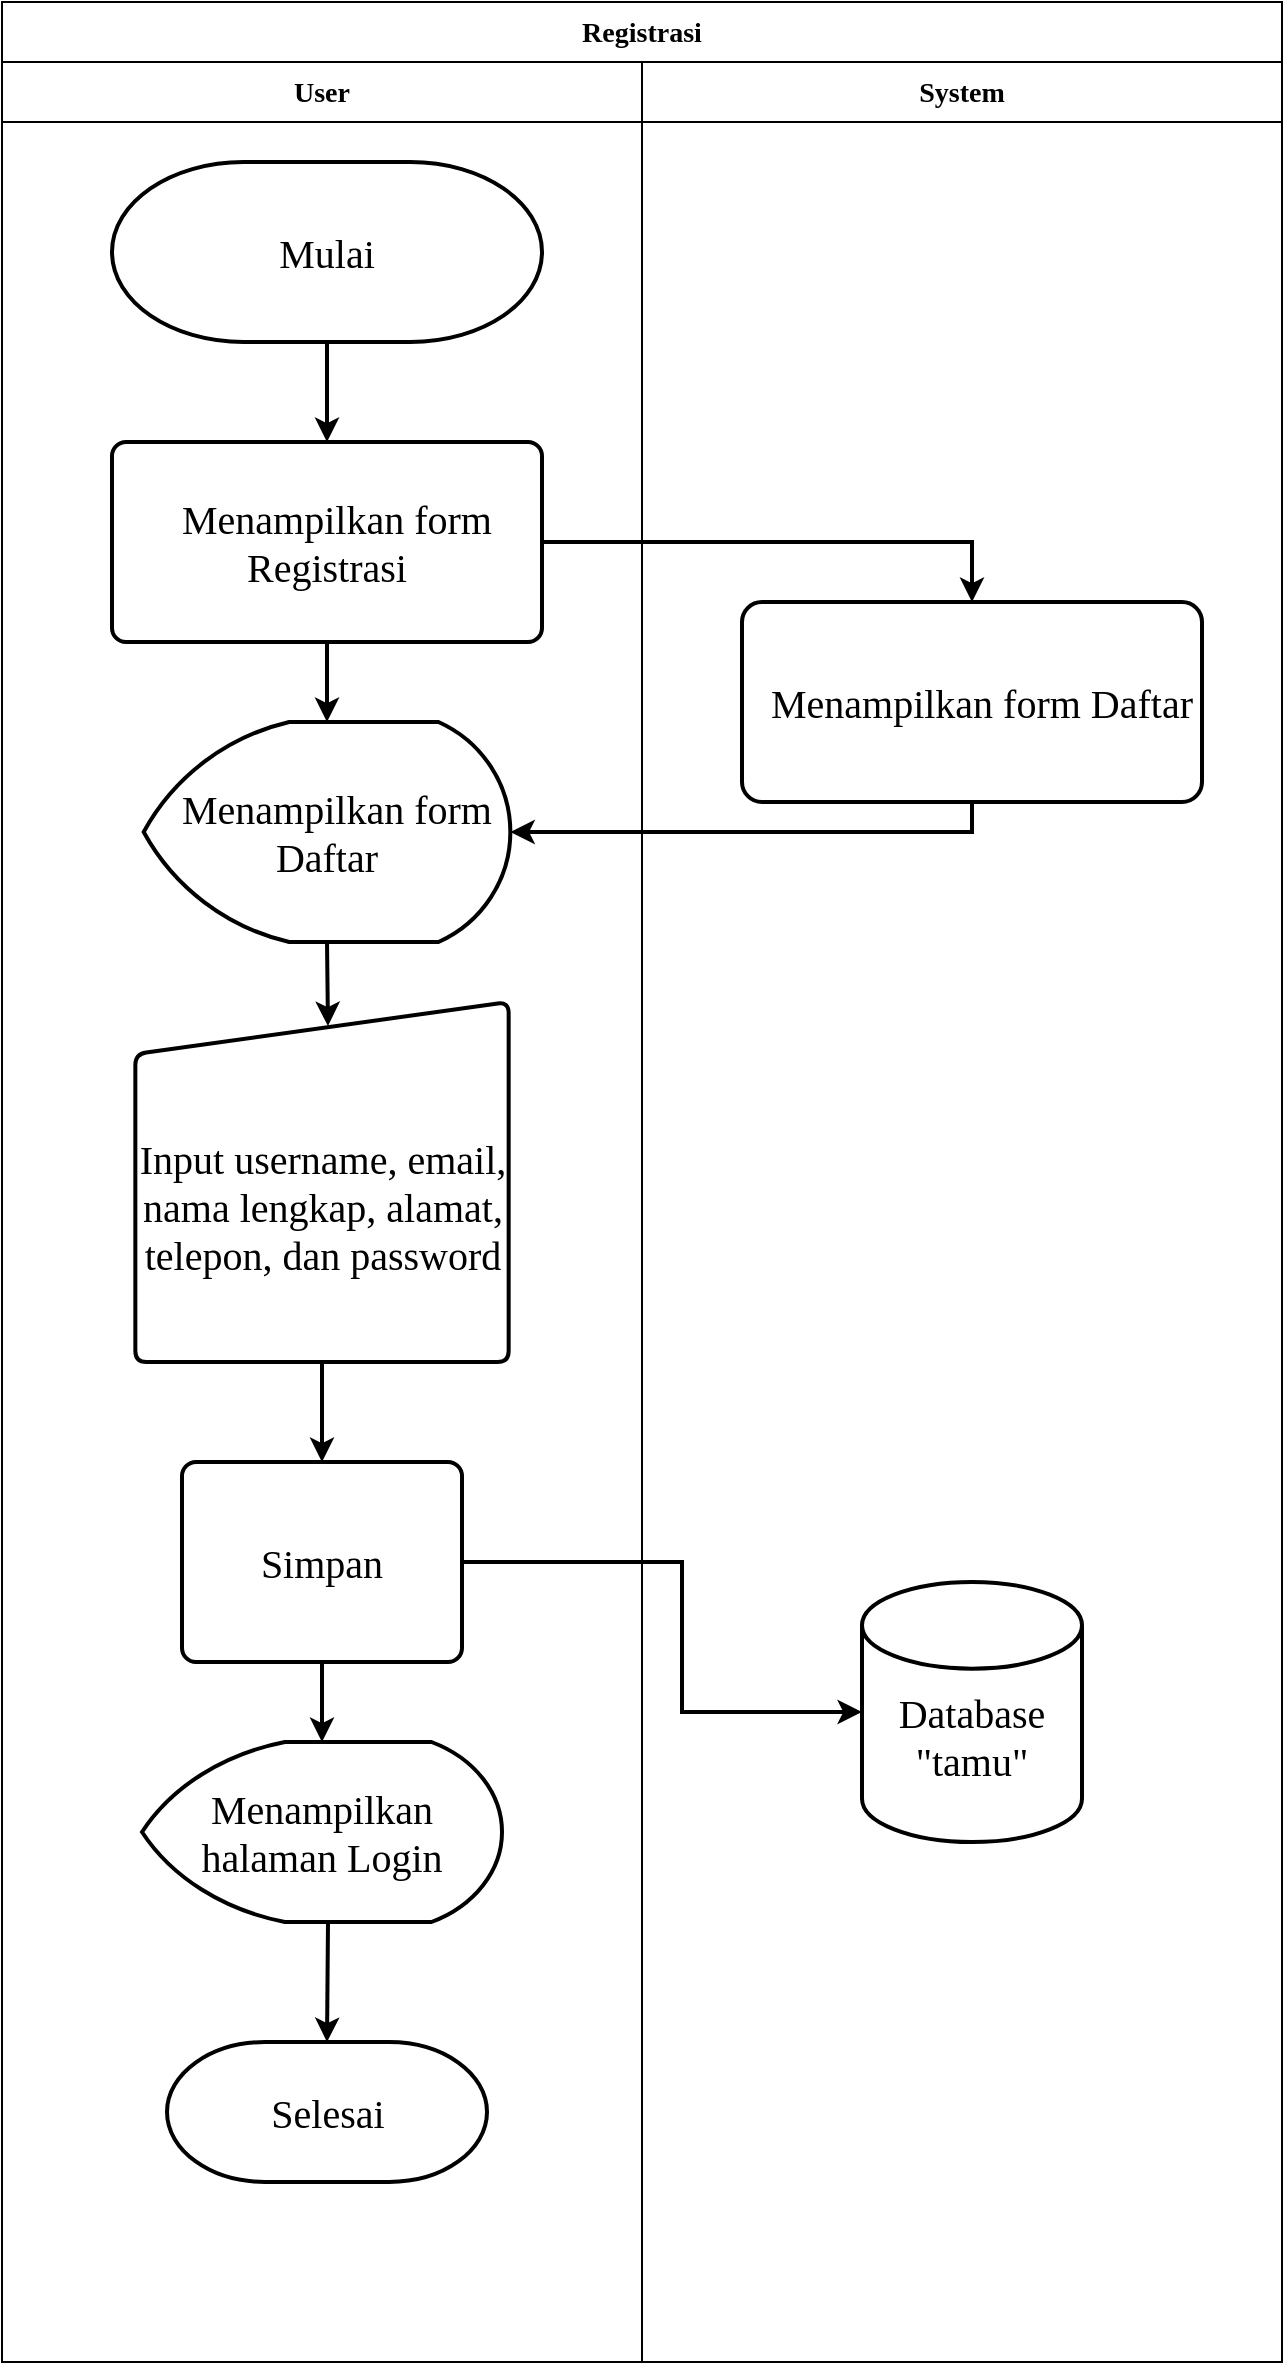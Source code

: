 <mxfile version="20.2.3" type="github">
  <diagram id="e8jfDYEt9lJROjPEmGjF" name="Page-1">
    <mxGraphModel dx="1102" dy="1672" grid="1" gridSize="10" guides="1" tooltips="1" connect="1" arrows="1" fold="1" page="1" pageScale="1" pageWidth="850" pageHeight="1100" math="0" shadow="0">
      <root>
        <mxCell id="0" />
        <mxCell id="1" parent="0" />
        <mxCell id="-nY_OrtEUJsStVm-Vg3u-2" value="" style="rounded=0;whiteSpace=wrap;html=1;" parent="1" vertex="1">
          <mxGeometry y="-1080" width="640" height="1180" as="geometry" />
        </mxCell>
        <mxCell id="-nY_OrtEUJsStVm-Vg3u-4" value="&lt;b style=&quot;font-size: 14px;&quot;&gt;&lt;font style=&quot;font-size: 14px;&quot; face=&quot;Times New Roman&quot;&gt;Registrasi&lt;/font&gt;&lt;/b&gt;" style="rounded=0;whiteSpace=wrap;html=1;fontSize=14;" parent="1" vertex="1">
          <mxGeometry y="-1080" width="640" height="30" as="geometry" />
        </mxCell>
        <mxCell id="-nY_OrtEUJsStVm-Vg3u-6" value="&lt;font style=&quot;font-size: 14px;&quot; face=&quot;Times New Roman&quot;&gt;&lt;b&gt;User&lt;/b&gt;&lt;/font&gt;" style="rounded=0;whiteSpace=wrap;html=1;fontSize=14;" parent="1" vertex="1">
          <mxGeometry y="-1050" width="320" height="30" as="geometry" />
        </mxCell>
        <mxCell id="-nY_OrtEUJsStVm-Vg3u-7" value="&lt;b&gt;&lt;font face=&quot;Times New Roman&quot;&gt;System&lt;/font&gt;&lt;/b&gt;" style="rounded=0;whiteSpace=wrap;html=1;fontSize=14;" parent="1" vertex="1">
          <mxGeometry x="320" y="-1050" width="320" height="30" as="geometry" />
        </mxCell>
        <mxCell id="-nY_OrtEUJsStVm-Vg3u-8" value="" style="rounded=0;whiteSpace=wrap;html=1;fontFamily=Times New Roman;fontSize=14;" parent="1" vertex="1">
          <mxGeometry y="-1020" width="320" height="1120" as="geometry" />
        </mxCell>
        <mxCell id="bdNjtjHHDdYJvMON53TO-8" value="&amp;nbsp; Menampilkan form Daftar" style="strokeWidth=2;html=1;shape=mxgraph.flowchart.display;whiteSpace=wrap;fontFamily=Times New Roman;fontSize=20;" vertex="1" parent="1">
          <mxGeometry x="70.84" y="-720" width="183.33" height="110" as="geometry" />
        </mxCell>
        <mxCell id="bdNjtjHHDdYJvMON53TO-9" value="&lt;div&gt;&lt;font style=&quot;font-size: 20px;&quot;&gt;&lt;br&gt;&lt;/font&gt;&lt;/div&gt;&lt;div&gt;&lt;font style=&quot;font-size: 20px;&quot;&gt;Input username, email, nama lengkap, alamat, telepon, dan password&lt;/font&gt;&lt;/div&gt;" style="html=1;strokeWidth=2;shape=manualInput;whiteSpace=wrap;rounded=1;size=26;arcSize=11;fontFamily=Times New Roman;fontSize=20;" vertex="1" parent="1">
          <mxGeometry x="66.67" y="-580" width="186.66" height="180" as="geometry" />
        </mxCell>
        <mxCell id="bdNjtjHHDdYJvMON53TO-11" value="&amp;nbsp; Menampilkan form Daftar" style="rounded=1;whiteSpace=wrap;html=1;absoluteArcSize=1;arcSize=20;strokeWidth=2;fontFamily=Times New Roman;fontSize=20;" vertex="1" parent="1">
          <mxGeometry x="370" y="-780" width="230" height="100" as="geometry" />
        </mxCell>
        <mxCell id="bdNjtjHHDdYJvMON53TO-13" value="&amp;nbsp; Menampilkan form Registrasi" style="rounded=1;whiteSpace=wrap;html=1;absoluteArcSize=1;arcSize=14;strokeWidth=2;fontFamily=Times New Roman;fontSize=20;" vertex="1" parent="1">
          <mxGeometry x="55" y="-860" width="215" height="100" as="geometry" />
        </mxCell>
        <mxCell id="bdNjtjHHDdYJvMON53TO-14" value="Mulai" style="strokeWidth=2;html=1;shape=mxgraph.flowchart.terminator;whiteSpace=wrap;fontFamily=Times New Roman;fontSize=20;" vertex="1" parent="1">
          <mxGeometry x="55" y="-1000" width="215" height="90" as="geometry" />
        </mxCell>
        <mxCell id="bdNjtjHHDdYJvMON53TO-15" value="Simpan" style="rounded=1;whiteSpace=wrap;html=1;absoluteArcSize=1;arcSize=14;strokeWidth=2;fontFamily=Times New Roman;fontSize=20;" vertex="1" parent="1">
          <mxGeometry x="90" y="-350" width="140" height="100" as="geometry" />
        </mxCell>
        <mxCell id="bdNjtjHHDdYJvMON53TO-16" value="&lt;div&gt;&lt;br&gt;&lt;/div&gt;&lt;div&gt;Database &quot;tamu&quot;&lt;/div&gt;" style="strokeWidth=2;html=1;shape=mxgraph.flowchart.database;whiteSpace=wrap;fontFamily=Times New Roman;fontSize=20;" vertex="1" parent="1">
          <mxGeometry x="430" y="-290" width="110" height="130" as="geometry" />
        </mxCell>
        <mxCell id="bdNjtjHHDdYJvMON53TO-17" value="Menampilkan halaman Login" style="strokeWidth=2;html=1;shape=mxgraph.flowchart.display;whiteSpace=wrap;fontFamily=Times New Roman;fontSize=20;" vertex="1" parent="1">
          <mxGeometry x="70" y="-210" width="180" height="90" as="geometry" />
        </mxCell>
        <mxCell id="bdNjtjHHDdYJvMON53TO-19" value="Selesai" style="strokeWidth=2;html=1;shape=mxgraph.flowchart.terminator;whiteSpace=wrap;fontFamily=Times New Roman;fontSize=20;" vertex="1" parent="1">
          <mxGeometry x="82.5" y="-60" width="160" height="70" as="geometry" />
        </mxCell>
        <mxCell id="bdNjtjHHDdYJvMON53TO-20" value="" style="endArrow=classic;html=1;rounded=0;fontFamily=Times New Roman;fontSize=20;exitX=0.5;exitY=1;exitDx=0;exitDy=0;entryX=0.5;entryY=0;entryDx=0;entryDy=0;entryPerimeter=0;strokeWidth=2;" edge="1" parent="1" source="bdNjtjHHDdYJvMON53TO-13" target="bdNjtjHHDdYJvMON53TO-8">
          <mxGeometry width="50" height="50" relative="1" as="geometry">
            <mxPoint x="150" y="-705" as="sourcePoint" />
            <mxPoint x="190" y="-740" as="targetPoint" />
          </mxGeometry>
        </mxCell>
        <mxCell id="bdNjtjHHDdYJvMON53TO-24" value="" style="endArrow=classic;html=1;rounded=0;fontFamily=Times New Roman;fontSize=20;exitX=0.5;exitY=1;exitDx=0;exitDy=0;entryX=0.516;entryY=0.067;entryDx=0;entryDy=0;entryPerimeter=0;strokeWidth=2;exitPerimeter=0;" edge="1" parent="1" source="bdNjtjHHDdYJvMON53TO-8" target="bdNjtjHHDdYJvMON53TO-9">
          <mxGeometry width="50" height="50" relative="1" as="geometry">
            <mxPoint x="172.5" y="-750" as="sourcePoint" />
            <mxPoint x="172.505" y="-710" as="targetPoint" />
          </mxGeometry>
        </mxCell>
        <mxCell id="bdNjtjHHDdYJvMON53TO-25" value="" style="endArrow=classic;html=1;rounded=0;fontFamily=Times New Roman;fontSize=20;strokeWidth=2;" edge="1" parent="1" source="bdNjtjHHDdYJvMON53TO-14" target="bdNjtjHHDdYJvMON53TO-13">
          <mxGeometry width="50" height="50" relative="1" as="geometry">
            <mxPoint x="172.5" y="-750" as="sourcePoint" />
            <mxPoint x="172.505" y="-710" as="targetPoint" />
          </mxGeometry>
        </mxCell>
        <mxCell id="bdNjtjHHDdYJvMON53TO-27" value="" style="endArrow=classic;html=1;rounded=0;fontFamily=Times New Roman;fontSize=20;strokeWidth=2;exitX=0.5;exitY=1;exitDx=0;exitDy=0;entryX=0.5;entryY=0;entryDx=0;entryDy=0;" edge="1" parent="1" source="bdNjtjHHDdYJvMON53TO-9" target="bdNjtjHHDdYJvMON53TO-15">
          <mxGeometry width="50" height="50" relative="1" as="geometry">
            <mxPoint x="172.5" y="-900" as="sourcePoint" />
            <mxPoint x="172.5" y="-850" as="targetPoint" />
          </mxGeometry>
        </mxCell>
        <mxCell id="bdNjtjHHDdYJvMON53TO-28" value="" style="endArrow=classic;html=1;rounded=0;fontFamily=Times New Roman;fontSize=20;strokeWidth=2;exitX=0.5;exitY=1;exitDx=0;exitDy=0;entryX=0.5;entryY=0;entryDx=0;entryDy=0;entryPerimeter=0;" edge="1" parent="1" source="bdNjtjHHDdYJvMON53TO-15" target="bdNjtjHHDdYJvMON53TO-17">
          <mxGeometry width="50" height="50" relative="1" as="geometry">
            <mxPoint x="170" y="-390" as="sourcePoint" />
            <mxPoint x="170" y="-340" as="targetPoint" />
          </mxGeometry>
        </mxCell>
        <mxCell id="bdNjtjHHDdYJvMON53TO-29" value="" style="endArrow=classic;html=1;rounded=0;fontFamily=Times New Roman;fontSize=20;strokeWidth=2;entryX=0.5;entryY=0;entryDx=0;entryDy=0;entryPerimeter=0;" edge="1" parent="1" target="bdNjtjHHDdYJvMON53TO-19">
          <mxGeometry width="50" height="50" relative="1" as="geometry">
            <mxPoint x="163" y="-120" as="sourcePoint" />
            <mxPoint x="170" y="-200" as="targetPoint" />
          </mxGeometry>
        </mxCell>
        <mxCell id="bdNjtjHHDdYJvMON53TO-30" value="" style="endArrow=classic;html=1;rounded=0;fontFamily=Times New Roman;fontSize=20;strokeWidth=2;exitX=1;exitY=0.5;exitDx=0;exitDy=0;" edge="1" parent="1" source="bdNjtjHHDdYJvMON53TO-15" target="bdNjtjHHDdYJvMON53TO-16">
          <mxGeometry width="50" height="50" relative="1" as="geometry">
            <mxPoint x="290" y="-330" as="sourcePoint" />
            <mxPoint x="340" y="-380" as="targetPoint" />
            <Array as="points">
              <mxPoint x="340" y="-300" />
              <mxPoint x="340" y="-225" />
            </Array>
          </mxGeometry>
        </mxCell>
        <mxCell id="bdNjtjHHDdYJvMON53TO-32" value="" style="endArrow=classic;html=1;rounded=0;fontFamily=Times New Roman;fontSize=20;strokeWidth=2;exitX=1;exitY=0.5;exitDx=0;exitDy=0;entryX=0.5;entryY=0;entryDx=0;entryDy=0;" edge="1" parent="1" source="bdNjtjHHDdYJvMON53TO-13" target="bdNjtjHHDdYJvMON53TO-11">
          <mxGeometry width="50" height="50" relative="1" as="geometry">
            <mxPoint x="290" y="-600" as="sourcePoint" />
            <mxPoint x="340" y="-650" as="targetPoint" />
            <Array as="points">
              <mxPoint x="485" y="-810" />
            </Array>
          </mxGeometry>
        </mxCell>
        <mxCell id="bdNjtjHHDdYJvMON53TO-33" value="" style="endArrow=classic;html=1;rounded=0;fontFamily=Times New Roman;fontSize=20;strokeWidth=2;exitX=0.5;exitY=1;exitDx=0;exitDy=0;entryX=1;entryY=0.5;entryDx=0;entryDy=0;entryPerimeter=0;" edge="1" parent="1" source="bdNjtjHHDdYJvMON53TO-11" target="bdNjtjHHDdYJvMON53TO-8">
          <mxGeometry width="50" height="50" relative="1" as="geometry">
            <mxPoint x="290" y="-600" as="sourcePoint" />
            <mxPoint x="340" y="-650" as="targetPoint" />
            <Array as="points">
              <mxPoint x="485" y="-665" />
            </Array>
          </mxGeometry>
        </mxCell>
      </root>
    </mxGraphModel>
  </diagram>
</mxfile>
